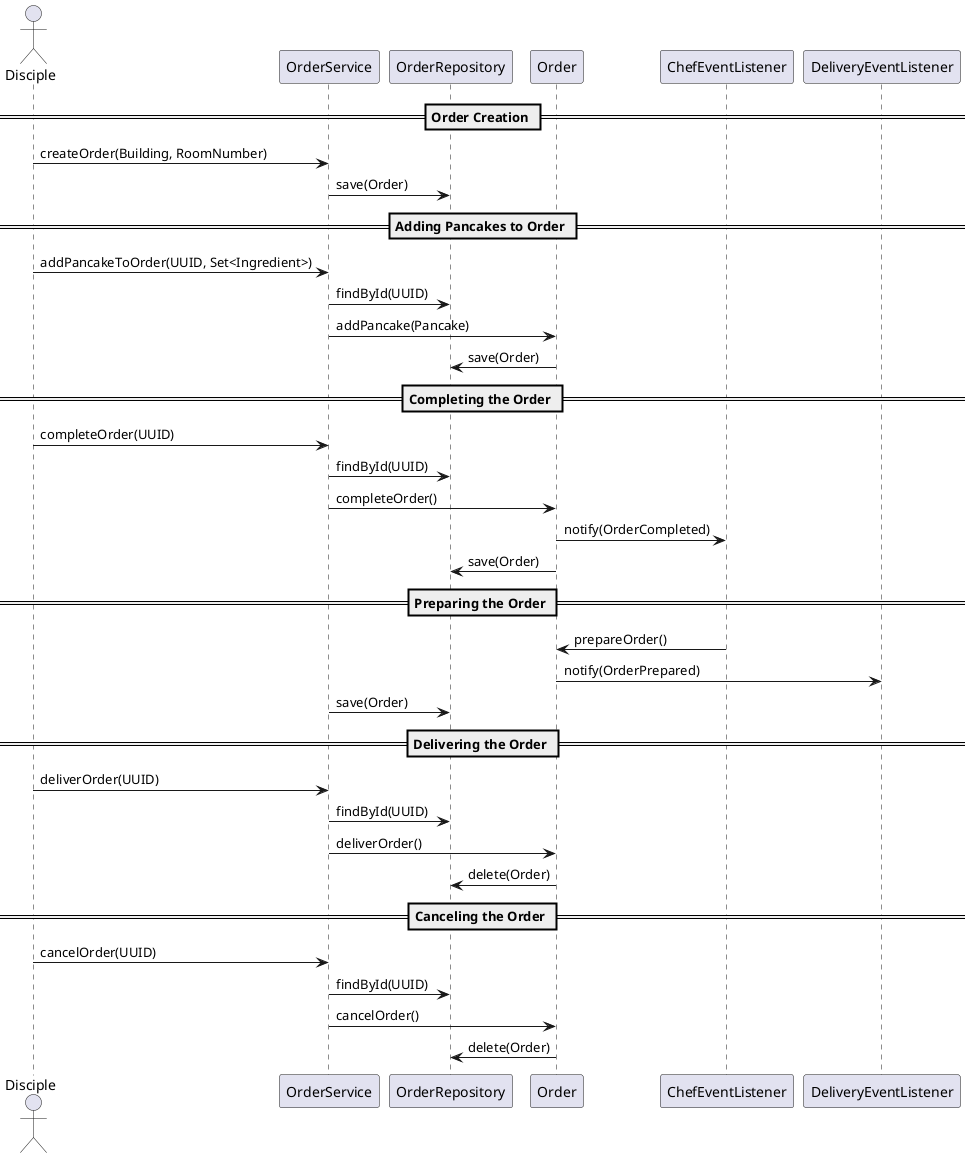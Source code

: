 @startuml
actor Disciple
participant "OrderService" as OS
participant "OrderRepository" as OR
participant "Order" as O
participant "ChefEventListener" as CEL
participant "DeliveryEventListener" as DEL

== Order Creation ==
Disciple -> OS : createOrder(Building, RoomNumber)
OS -> OR : save(Order)

== Adding Pancakes to Order ==
Disciple -> OS : addPancakeToOrder(UUID, Set<Ingredient>)
OS -> OR : findById(UUID)
OS -> O : addPancake(Pancake)
O -> OR : save(Order)

== Completing the Order ==
Disciple -> OS : completeOrder(UUID)
OS -> OR : findById(UUID)
OS -> O : completeOrder()
O -> CEL : notify(OrderCompleted)
O -> OR : save(Order)

== Preparing the Order ==
CEL -> O : prepareOrder()
O -> DEL : notify(OrderPrepared)
OS -> OR : save(Order)

== Delivering the Order ==
Disciple -> OS : deliverOrder(UUID)
OS -> OR : findById(UUID)
OS -> O : deliverOrder()
O -> OR : delete(Order)

== Canceling the Order ==
Disciple -> OS : cancelOrder(UUID)
OS -> OR : findById(UUID)
OS -> O : cancelOrder()
O -> OR : delete(Order)
@enduml
